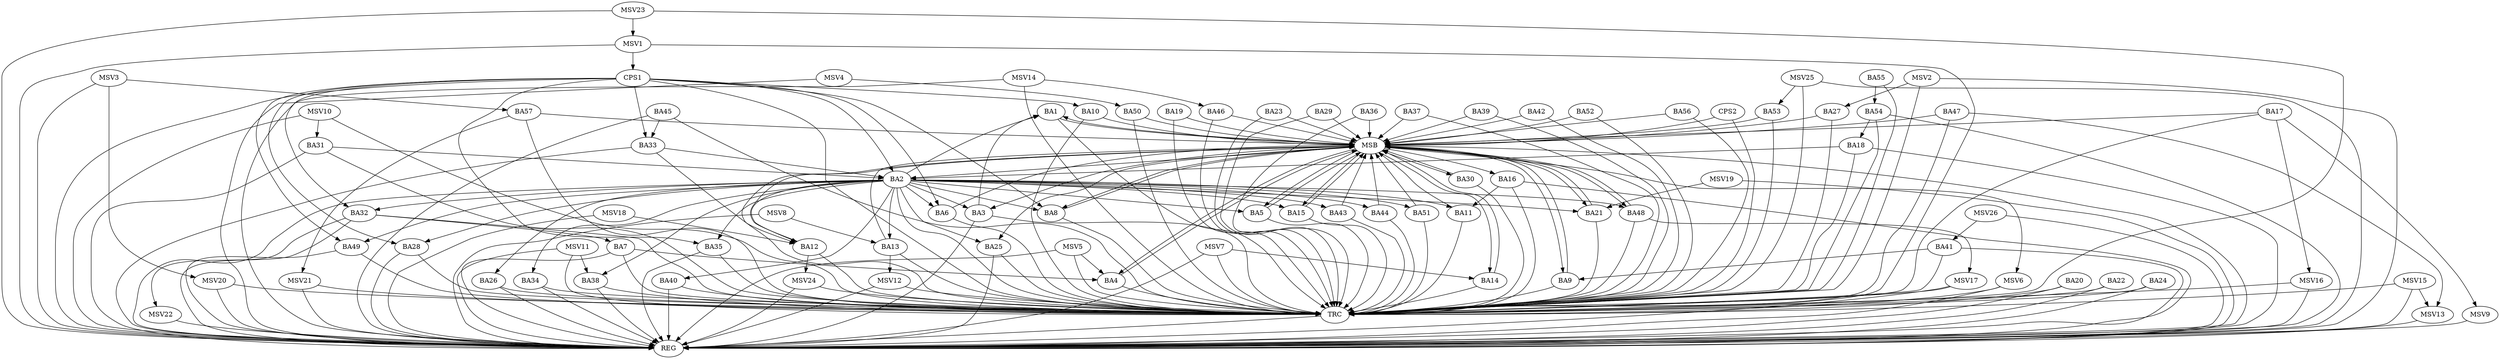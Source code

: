 strict digraph G {
  BA1 [ label="BA1" ];
  BA2 [ label="BA2" ];
  BA3 [ label="BA3" ];
  BA4 [ label="BA4" ];
  BA5 [ label="BA5" ];
  BA6 [ label="BA6" ];
  BA7 [ label="BA7" ];
  BA8 [ label="BA8" ];
  BA9 [ label="BA9" ];
  BA10 [ label="BA10" ];
  BA11 [ label="BA11" ];
  BA12 [ label="BA12" ];
  BA13 [ label="BA13" ];
  BA14 [ label="BA14" ];
  BA15 [ label="BA15" ];
  BA16 [ label="BA16" ];
  BA17 [ label="BA17" ];
  BA18 [ label="BA18" ];
  BA19 [ label="BA19" ];
  BA20 [ label="BA20" ];
  BA21 [ label="BA21" ];
  BA22 [ label="BA22" ];
  BA23 [ label="BA23" ];
  BA24 [ label="BA24" ];
  BA25 [ label="BA25" ];
  BA26 [ label="BA26" ];
  BA27 [ label="BA27" ];
  BA28 [ label="BA28" ];
  BA29 [ label="BA29" ];
  BA30 [ label="BA30" ];
  BA31 [ label="BA31" ];
  BA32 [ label="BA32" ];
  BA33 [ label="BA33" ];
  BA34 [ label="BA34" ];
  BA35 [ label="BA35" ];
  BA36 [ label="BA36" ];
  BA37 [ label="BA37" ];
  BA38 [ label="BA38" ];
  BA39 [ label="BA39" ];
  BA40 [ label="BA40" ];
  BA41 [ label="BA41" ];
  BA42 [ label="BA42" ];
  BA43 [ label="BA43" ];
  BA44 [ label="BA44" ];
  BA45 [ label="BA45" ];
  BA46 [ label="BA46" ];
  BA47 [ label="BA47" ];
  BA48 [ label="BA48" ];
  BA49 [ label="BA49" ];
  BA50 [ label="BA50" ];
  BA51 [ label="BA51" ];
  BA52 [ label="BA52" ];
  BA53 [ label="BA53" ];
  BA54 [ label="BA54" ];
  BA55 [ label="BA55" ];
  BA56 [ label="BA56" ];
  BA57 [ label="BA57" ];
  CPS1 [ label="CPS1" ];
  CPS2 [ label="CPS2" ];
  REG [ label="REG" ];
  MSB [ label="MSB" ];
  TRC [ label="TRC" ];
  MSV1 [ label="MSV1" ];
  MSV2 [ label="MSV2" ];
  MSV3 [ label="MSV3" ];
  MSV4 [ label="MSV4" ];
  MSV5 [ label="MSV5" ];
  MSV6 [ label="MSV6" ];
  MSV7 [ label="MSV7" ];
  MSV8 [ label="MSV8" ];
  MSV9 [ label="MSV9" ];
  MSV10 [ label="MSV10" ];
  MSV11 [ label="MSV11" ];
  MSV12 [ label="MSV12" ];
  MSV13 [ label="MSV13" ];
  MSV14 [ label="MSV14" ];
  MSV15 [ label="MSV15" ];
  MSV16 [ label="MSV16" ];
  MSV17 [ label="MSV17" ];
  MSV18 [ label="MSV18" ];
  MSV19 [ label="MSV19" ];
  MSV20 [ label="MSV20" ];
  MSV21 [ label="MSV21" ];
  MSV22 [ label="MSV22" ];
  MSV23 [ label="MSV23" ];
  MSV24 [ label="MSV24" ];
  MSV25 [ label="MSV25" ];
  MSV26 [ label="MSV26" ];
  BA2 -> BA1;
  BA3 -> BA1;
  BA7 -> BA4;
  BA16 -> BA11;
  BA18 -> BA2;
  BA31 -> BA2;
  BA32 -> BA7;
  BA33 -> BA2;
  BA41 -> BA9;
  BA45 -> BA33;
  BA54 -> BA18;
  BA55 -> BA54;
  CPS1 -> BA2;
  CPS1 -> BA8;
  CPS1 -> BA6;
  CPS1 -> BA49;
  CPS1 -> BA32;
  CPS1 -> BA33;
  CPS1 -> BA10;
  CPS1 -> BA35;
  CPS1 -> BA28;
  BA2 -> REG;
  BA3 -> REG;
  BA7 -> REG;
  BA16 -> REG;
  BA18 -> REG;
  BA20 -> REG;
  BA22 -> REG;
  BA24 -> REG;
  BA25 -> REG;
  BA26 -> REG;
  BA28 -> REG;
  BA31 -> REG;
  BA32 -> REG;
  BA33 -> REG;
  BA34 -> REG;
  BA35 -> REG;
  BA38 -> REG;
  BA40 -> REG;
  BA41 -> REG;
  BA45 -> REG;
  BA49 -> REG;
  BA54 -> REG;
  CPS1 -> REG;
  BA1 -> MSB;
  MSB -> BA2;
  MSB -> REG;
  BA4 -> MSB;
  BA5 -> MSB;
  BA6 -> MSB;
  MSB -> BA4;
  BA8 -> MSB;
  BA9 -> MSB;
  MSB -> BA5;
  BA10 -> MSB;
  BA11 -> MSB;
  MSB -> BA8;
  BA12 -> MSB;
  BA13 -> MSB;
  MSB -> BA1;
  BA14 -> MSB;
  BA15 -> MSB;
  MSB -> BA14;
  BA17 -> MSB;
  BA19 -> MSB;
  BA21 -> MSB;
  MSB -> BA15;
  BA23 -> MSB;
  MSB -> BA3;
  BA27 -> MSB;
  BA29 -> MSB;
  BA30 -> MSB;
  MSB -> BA25;
  BA36 -> MSB;
  BA37 -> MSB;
  MSB -> BA9;
  BA39 -> MSB;
  BA42 -> MSB;
  BA43 -> MSB;
  BA44 -> MSB;
  MSB -> BA12;
  BA46 -> MSB;
  MSB -> BA30;
  BA47 -> MSB;
  BA48 -> MSB;
  BA50 -> MSB;
  MSB -> BA48;
  BA51 -> MSB;
  MSB -> BA16;
  BA52 -> MSB;
  BA53 -> MSB;
  BA56 -> MSB;
  BA57 -> MSB;
  CPS2 -> MSB;
  MSB -> BA21;
  BA1 -> TRC;
  BA2 -> TRC;
  BA3 -> TRC;
  BA4 -> TRC;
  BA5 -> TRC;
  BA6 -> TRC;
  BA7 -> TRC;
  BA8 -> TRC;
  BA9 -> TRC;
  BA10 -> TRC;
  BA11 -> TRC;
  BA12 -> TRC;
  BA13 -> TRC;
  BA14 -> TRC;
  BA15 -> TRC;
  BA16 -> TRC;
  BA17 -> TRC;
  BA18 -> TRC;
  BA19 -> TRC;
  BA20 -> TRC;
  BA21 -> TRC;
  BA22 -> TRC;
  BA23 -> TRC;
  BA24 -> TRC;
  BA25 -> TRC;
  BA26 -> TRC;
  BA27 -> TRC;
  BA28 -> TRC;
  BA29 -> TRC;
  BA30 -> TRC;
  BA31 -> TRC;
  BA32 -> TRC;
  BA33 -> TRC;
  BA34 -> TRC;
  BA35 -> TRC;
  BA36 -> TRC;
  BA37 -> TRC;
  BA38 -> TRC;
  BA39 -> TRC;
  BA40 -> TRC;
  BA41 -> TRC;
  BA42 -> TRC;
  BA43 -> TRC;
  BA44 -> TRC;
  BA45 -> TRC;
  BA46 -> TRC;
  BA47 -> TRC;
  BA48 -> TRC;
  BA49 -> TRC;
  BA50 -> TRC;
  BA51 -> TRC;
  BA52 -> TRC;
  BA53 -> TRC;
  BA54 -> TRC;
  BA55 -> TRC;
  BA56 -> TRC;
  BA57 -> TRC;
  CPS1 -> TRC;
  CPS2 -> TRC;
  TRC -> REG;
  BA2 -> BA21;
  BA2 -> BA43;
  BA2 -> BA13;
  BA2 -> BA25;
  BA2 -> BA44;
  BA2 -> BA40;
  BA2 -> BA28;
  BA2 -> BA32;
  BA2 -> BA35;
  BA2 -> BA15;
  BA2 -> BA11;
  BA2 -> BA6;
  BA2 -> BA26;
  BA2 -> BA38;
  BA2 -> BA8;
  BA2 -> BA49;
  BA2 -> BA51;
  BA2 -> BA34;
  BA2 -> BA5;
  BA2 -> BA48;
  BA2 -> BA12;
  BA2 -> BA3;
  MSV1 -> CPS1;
  MSV1 -> REG;
  MSV1 -> TRC;
  MSV2 -> BA27;
  MSV2 -> REG;
  MSV2 -> TRC;
  MSV3 -> BA57;
  MSV3 -> REG;
  MSV4 -> BA50;
  MSV4 -> REG;
  MSV5 -> BA4;
  MSV5 -> REG;
  MSV5 -> TRC;
  MSB -> MSV6;
  MSV6 -> REG;
  MSV6 -> TRC;
  MSV7 -> BA14;
  MSV7 -> REG;
  MSV7 -> TRC;
  MSV8 -> BA13;
  MSV8 -> REG;
  BA17 -> MSV9;
  MSV9 -> REG;
  MSV10 -> BA31;
  MSV10 -> REG;
  MSV10 -> TRC;
  MSV11 -> BA38;
  MSV11 -> REG;
  MSV11 -> TRC;
  BA13 -> MSV12;
  MSV12 -> REG;
  MSV12 -> TRC;
  BA47 -> MSV13;
  MSV13 -> REG;
  MSV14 -> BA46;
  MSV14 -> REG;
  MSV14 -> TRC;
  MSV15 -> MSV13;
  MSV15 -> REG;
  MSV15 -> TRC;
  BA17 -> MSV16;
  MSV16 -> REG;
  MSV16 -> TRC;
  BA48 -> MSV17;
  MSV17 -> REG;
  MSV17 -> TRC;
  MSV18 -> BA12;
  MSV18 -> REG;
  MSV19 -> BA21;
  MSV19 -> REG;
  MSV3 -> MSV20;
  MSV20 -> REG;
  MSV20 -> TRC;
  BA57 -> MSV21;
  MSV21 -> REG;
  MSV21 -> TRC;
  BA32 -> MSV22;
  MSV22 -> REG;
  MSV23 -> MSV1;
  MSV23 -> REG;
  MSV23 -> TRC;
  BA12 -> MSV24;
  MSV24 -> REG;
  MSV24 -> TRC;
  MSV25 -> BA53;
  MSV25 -> REG;
  MSV25 -> TRC;
  MSV26 -> BA41;
  MSV26 -> REG;
}
